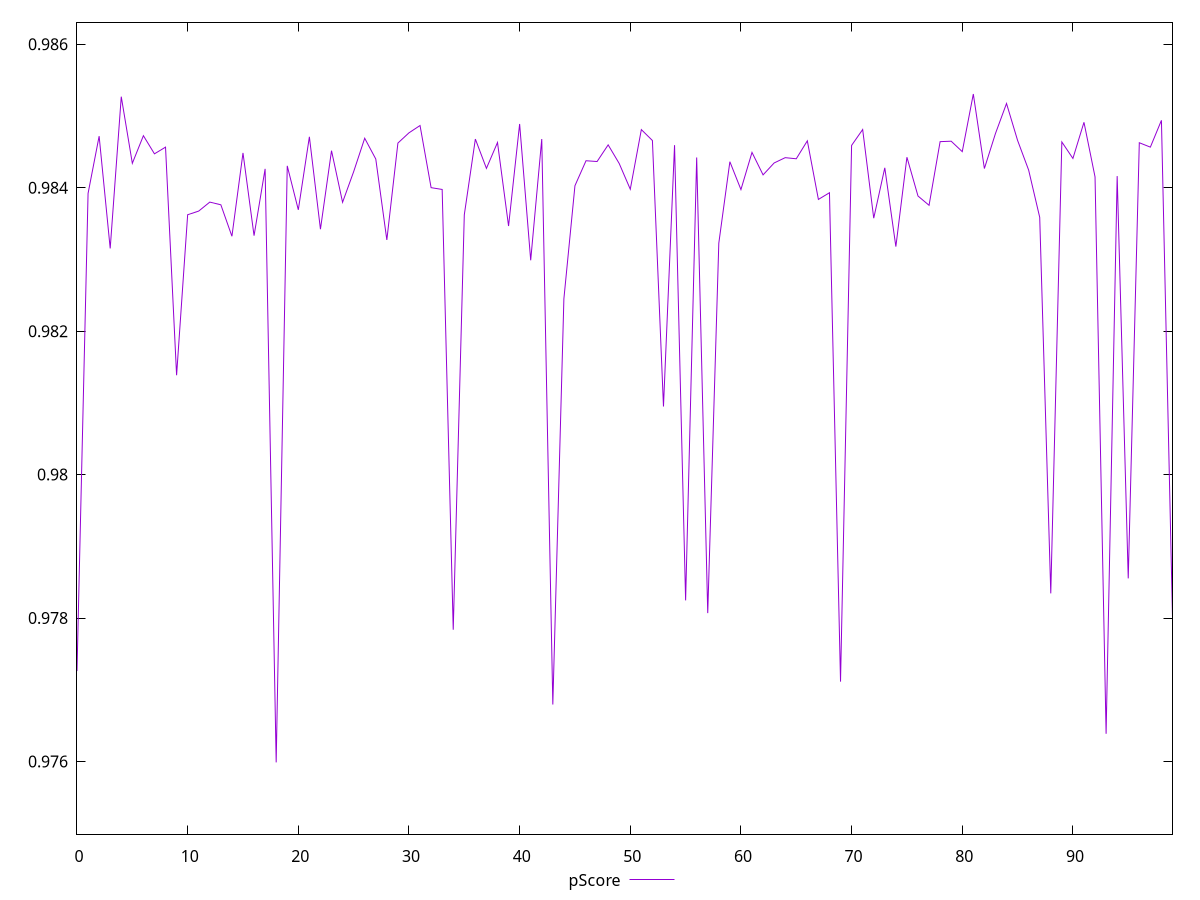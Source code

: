 reset

$pScore <<EOF
0 0.9772611985406023
1 0.9839207144717512
2 0.9847186567034111
3 0.9831531025752718
4 0.9852690308281609
5 0.9843400126150539
6 0.9847249335650602
7 0.9844722174854943
8 0.9845655024575384
9 0.9813848932610245
10 0.9836234096208303
11 0.9836742170878803
12 0.9837992082631051
13 0.9837616174134023
14 0.9833230685483931
15 0.9844847254035431
16 0.9833313338811374
17 0.9842626989134806
18 0.9759871545324919
19 0.9843043331050136
20 0.9836915744397003
21 0.9847093062673136
22 0.9834212856442354
23 0.9845161940514999
24 0.9837964280038438
25 0.9842229081580118
26 0.9846893505558931
27 0.984399910988913
28 0.9832713917867268
29 0.9846221412157189
30 0.984765080228513
31 0.9848669188498439
32 0.9840005185092942
33 0.9839756784917237
34 0.9778370919398395
35 0.9836223965349167
36 0.9846778847253455
37 0.984269487222001
38 0.9846302508612486
39 0.9834658062646545
40 0.984888210779377
41 0.9829879104338836
42 0.9846785990237483
43 0.9767942556945672
44 0.9824510011079008
45 0.9840279181653699
46 0.984375878363863
47 0.9843649029659551
48 0.9845971433087592
49 0.9843371233327138
50 0.9839786840586578
51 0.9848099633471571
52 0.9846577838624158
53 0.9809493202055903
54 0.9845936413029572
55 0.9782465252817102
56 0.984421252508366
57 0.9780688298121717
58 0.9832267849811779
59 0.9843623920715838
60 0.983973855590432
61 0.9844921590860457
62 0.9841788964028475
63 0.9843448946653593
64 0.9844187651441696
65 0.9844032820447424
66 0.9846534253218979
67 0.9838365590192573
68 0.9839298630729635
69 0.9771131422989212
70 0.9845896016009712
71 0.9848111231450507
72 0.9835748612332026
73 0.9842772904079438
74 0.9831786976621744
75 0.9844250809007153
76 0.9838842845625081
77 0.983754684679378
78 0.9846420834060567
79 0.9846482965303396
80 0.9845028432001297
81 0.9853061344335794
82 0.9842670614020155
83 0.9847547909307286
84 0.9851740819410901
85 0.9846597207165603
86 0.984245661272009
87 0.9835867531979581
88 0.9783439269725559
89 0.9846375792286624
90 0.9844079545903501
91 0.9849119880370286
92 0.9841504521014102
93 0.9763861818481963
94 0.9841618922879074
95 0.9785526729886822
96 0.9846268567513958
97 0.9845656168684785
98 0.9849392941941479
99 0.9780072358272993
EOF

set key outside below
set xrange [0:99]
set yrange [0.9749871545324919:0.9863061344335794]
set trange [0.9749871545324919:0.9863061344335794]
set terminal svg size 640, 500 enhanced background rgb 'white'
set output "report_00009_2021-02-08T22-37-41.559Z/first-contentful-paint/samples/pages+cached+noadtech+nomedia+nocss/pScore/values.svg"

plot $pScore title "pScore" with line

reset
